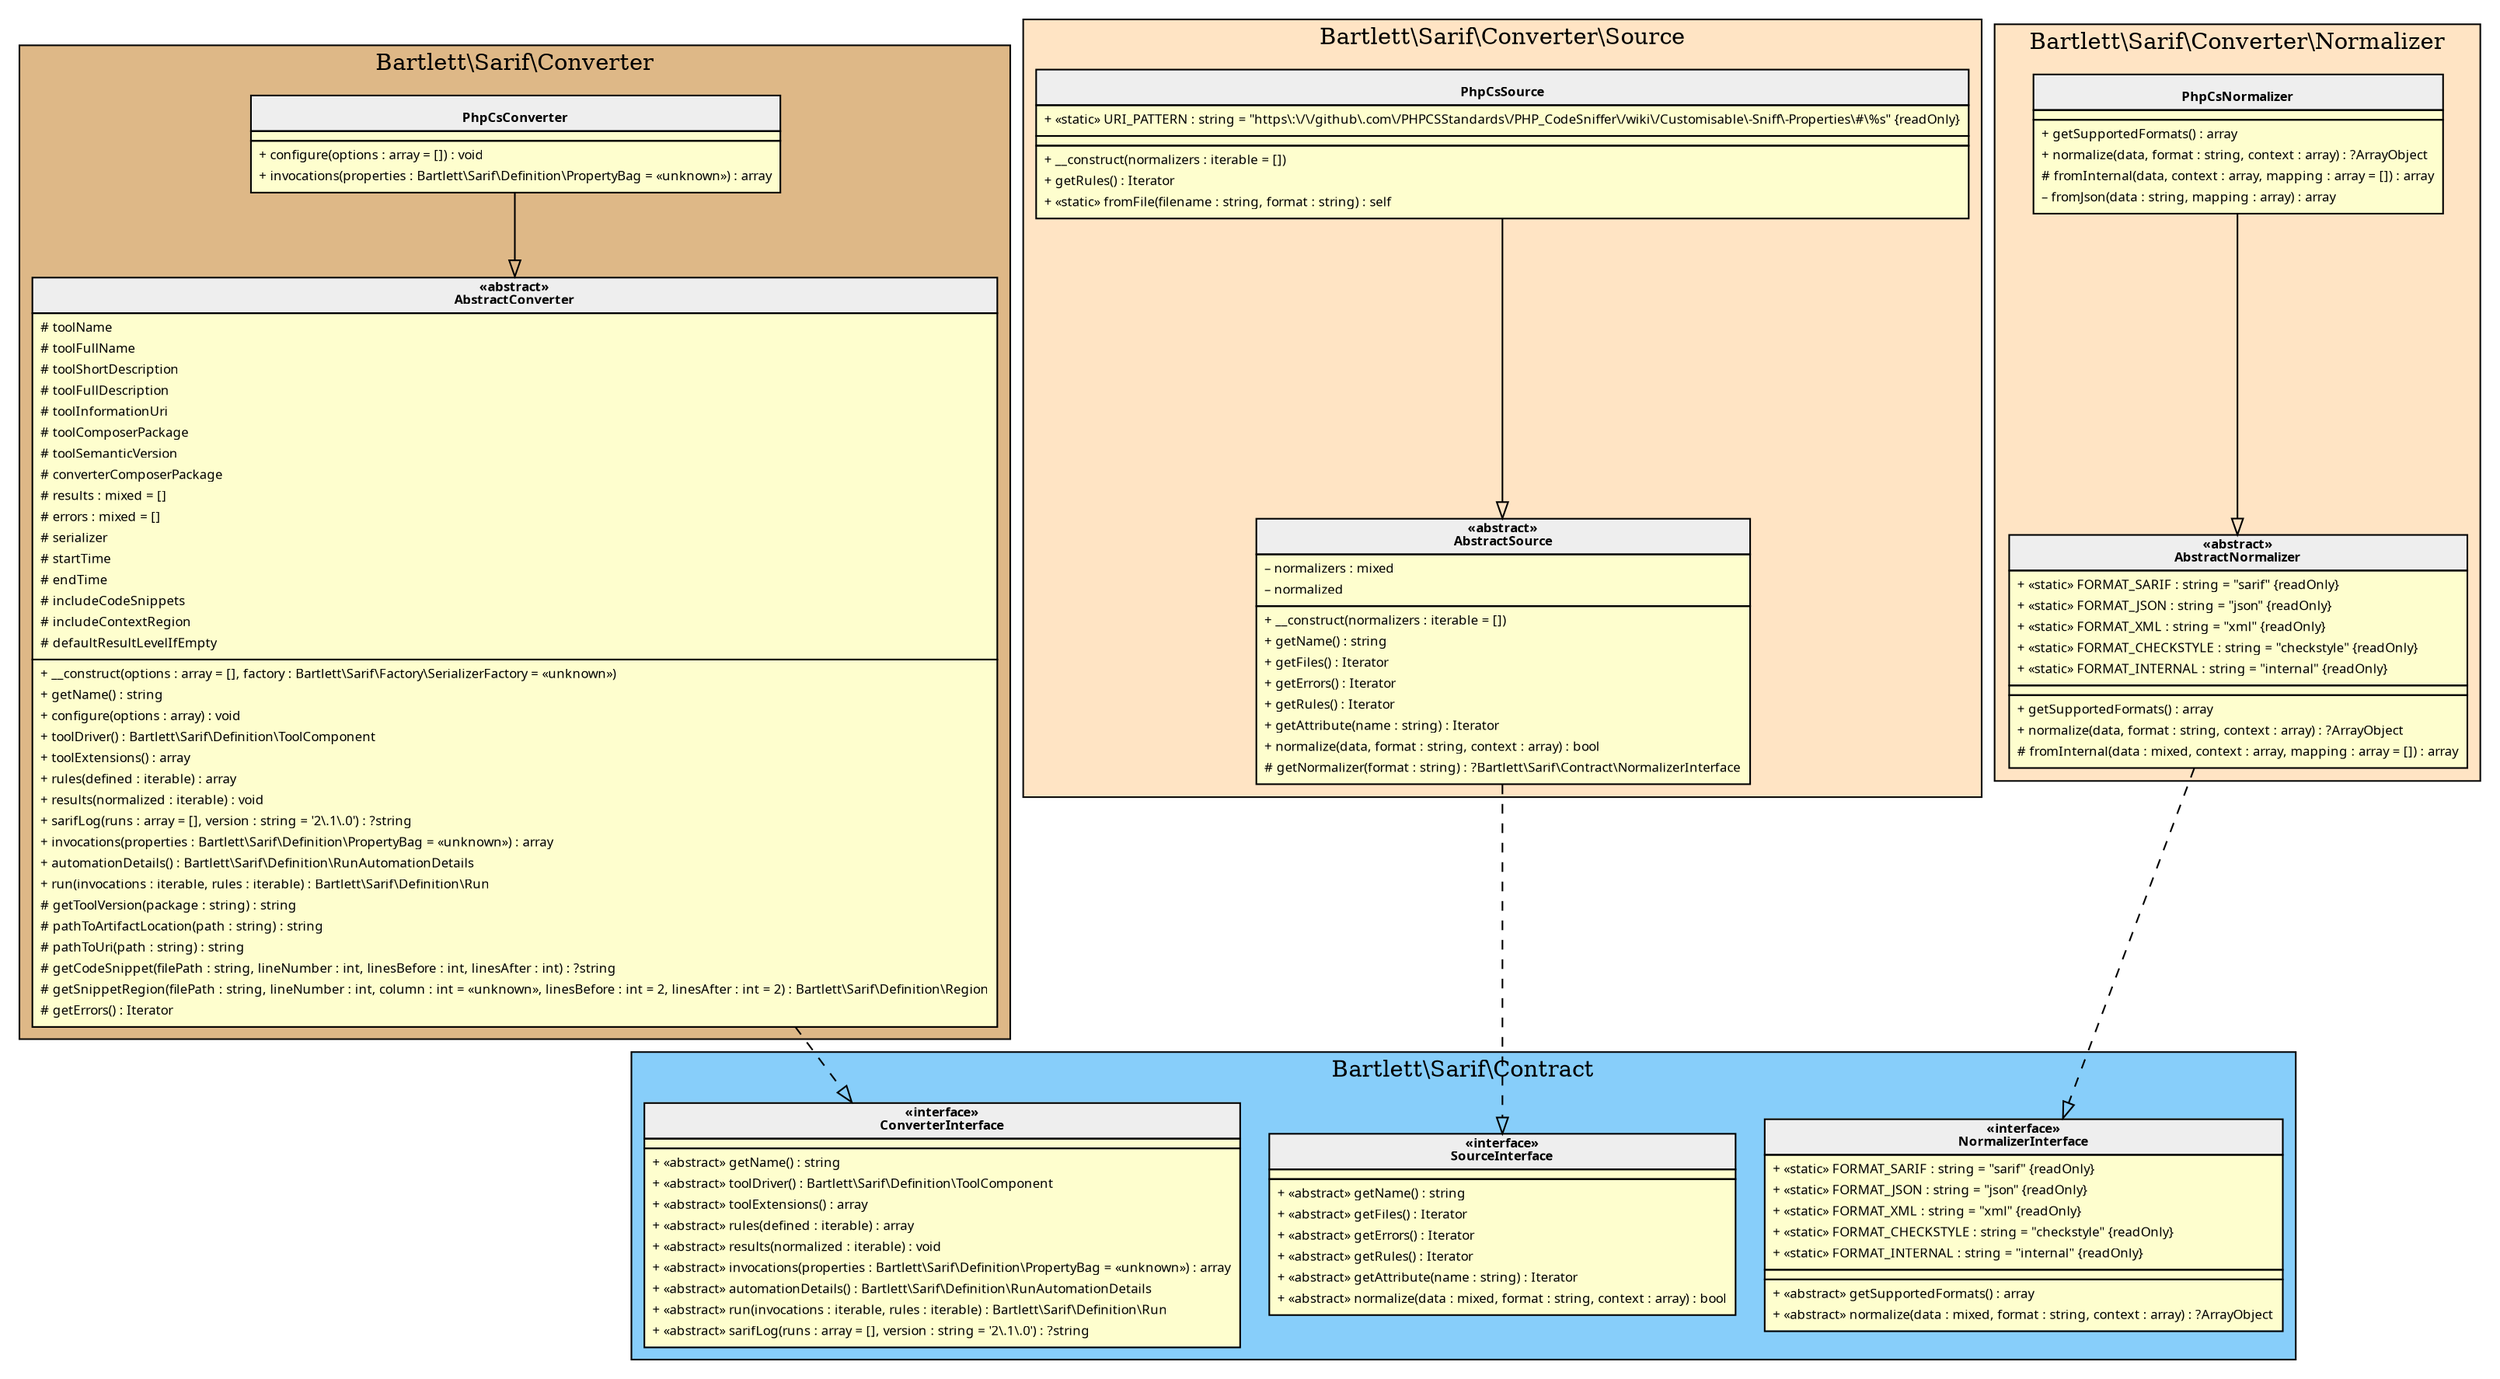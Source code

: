 digraph {
  graph [name="G" overlap="false" rankdir="TB" bgcolor="transparent"]
  node [fontname="Verdana" fontsize=8 shape="none" margin=0 fillcolor="#FEFECE" style="filled"]
  edge [fontname="Verdana" fontsize=8]
  subgraph cluster_0 {
    graph [bgcolor="BurlyWood"]
    label = "Bartlett\\Sarif\\Converter"
    "Bartlett\\Sarif\\Converter\\PhpCsConverter" [shape="none" label=<
<table cellspacing="0" border="0" cellborder="1">
    <tr><td bgcolor="#eeeeee"><b><br/>PhpCsConverter</b></td></tr>
    <tr><td></td></tr>
    <tr><td><table border="0" cellspacing="0" cellpadding="2">
    <tr><td align="left">+ configure(options : array = []) : void</td></tr>
    <tr><td align="left">+ invocations(properties : Bartlett\\Sarif\\Definition\\PropertyBag = «unknown») : array</td></tr>
</table></td></tr>
</table>>]
    "Bartlett\\Sarif\\Converter\\AbstractConverter" [shape="none" label=<
<table cellspacing="0" border="0" cellborder="1">
    <tr><td bgcolor="#eeeeee"><b>«abstract»<br/>AbstractConverter</b></td></tr>
    <tr><td><table border="0" cellspacing="0" cellpadding="2">
    <tr><td align="left"># toolName</td></tr>
    <tr><td align="left"># toolFullName</td></tr>
    <tr><td align="left"># toolShortDescription</td></tr>
    <tr><td align="left"># toolFullDescription</td></tr>
    <tr><td align="left"># toolInformationUri</td></tr>
    <tr><td align="left"># toolComposerPackage</td></tr>
    <tr><td align="left"># toolSemanticVersion</td></tr>
    <tr><td align="left"># converterComposerPackage</td></tr>
    <tr><td align="left"># results : mixed = []</td></tr>
    <tr><td align="left"># errors : mixed = []</td></tr>
    <tr><td align="left"># serializer</td></tr>
    <tr><td align="left"># startTime</td></tr>
    <tr><td align="left"># endTime</td></tr>
    <tr><td align="left"># includeCodeSnippets</td></tr>
    <tr><td align="left"># includeContextRegion</td></tr>
    <tr><td align="left"># defaultResultLevelIfEmpty</td></tr>
</table></td></tr>
    <tr><td><table border="0" cellspacing="0" cellpadding="2">
    <tr><td align="left">+ __construct(options : array = [], factory : Bartlett\\Sarif\\Factory\\SerializerFactory = «unknown»)</td></tr>
    <tr><td align="left">+ getName() : string</td></tr>
    <tr><td align="left">+ configure(options : array) : void</td></tr>
    <tr><td align="left">+ toolDriver() : Bartlett\\Sarif\\Definition\\ToolComponent</td></tr>
    <tr><td align="left">+ toolExtensions() : array</td></tr>
    <tr><td align="left">+ rules(defined : iterable) : array</td></tr>
    <tr><td align="left">+ results(normalized : iterable) : void</td></tr>
    <tr><td align="left">+ sarifLog(runs : array = [], version : string = '2\.1\.0') : ?string</td></tr>
    <tr><td align="left">+ invocations(properties : Bartlett\\Sarif\\Definition\\PropertyBag = «unknown») : array</td></tr>
    <tr><td align="left">+ automationDetails() : Bartlett\\Sarif\\Definition\\RunAutomationDetails</td></tr>
    <tr><td align="left">+ run(invocations : iterable, rules : iterable) : Bartlett\\Sarif\\Definition\\Run</td></tr>
    <tr><td align="left"># getToolVersion(package : string) : string</td></tr>
    <tr><td align="left"># pathToArtifactLocation(path : string) : string</td></tr>
    <tr><td align="left"># pathToUri(path : string) : string</td></tr>
    <tr><td align="left"># getCodeSnippet(filePath : string, lineNumber : int, linesBefore : int, linesAfter : int) : ?string</td></tr>
    <tr><td align="left"># getSnippetRegion(filePath : string, lineNumber : int, column : int = «unknown», linesBefore : int = 2, linesAfter : int = 2) : Bartlett\\Sarif\\Definition\\Region</td></tr>
    <tr><td align="left"># getErrors() : Iterator</td></tr>
</table></td></tr>
</table>>]
  }
  subgraph cluster_1 {
    graph [bgcolor="LightSkyBlue"]
    label = "Bartlett\\Sarif\\Contract"
    "Bartlett\\Sarif\\Contract\\ConverterInterface" [shape="none" label=<
<table cellspacing="0" border="0" cellborder="1">
    <tr><td bgcolor="#eeeeee"><b>«interface»<br/>ConverterInterface</b></td></tr>
    <tr><td></td></tr>
    <tr><td><table border="0" cellspacing="0" cellpadding="2">
    <tr><td align="left">+ «abstract» getName() : string</td></tr>
    <tr><td align="left">+ «abstract» toolDriver() : Bartlett\\Sarif\\Definition\\ToolComponent</td></tr>
    <tr><td align="left">+ «abstract» toolExtensions() : array</td></tr>
    <tr><td align="left">+ «abstract» rules(defined : iterable) : array</td></tr>
    <tr><td align="left">+ «abstract» results(normalized : iterable) : void</td></tr>
    <tr><td align="left">+ «abstract» invocations(properties : Bartlett\\Sarif\\Definition\\PropertyBag = «unknown») : array</td></tr>
    <tr><td align="left">+ «abstract» automationDetails() : Bartlett\\Sarif\\Definition\\RunAutomationDetails</td></tr>
    <tr><td align="left">+ «abstract» run(invocations : iterable, rules : iterable) : Bartlett\\Sarif\\Definition\\Run</td></tr>
    <tr><td align="left">+ «abstract» sarifLog(runs : array = [], version : string = '2\.1\.0') : ?string</td></tr>
</table></td></tr>
</table>>]
    "Bartlett\\Sarif\\Contract\\SourceInterface" [shape="none" label=<
<table cellspacing="0" border="0" cellborder="1">
    <tr><td bgcolor="#eeeeee"><b>«interface»<br/>SourceInterface</b></td></tr>
    <tr><td></td></tr>
    <tr><td><table border="0" cellspacing="0" cellpadding="2">
    <tr><td align="left">+ «abstract» getName() : string</td></tr>
    <tr><td align="left">+ «abstract» getFiles() : Iterator</td></tr>
    <tr><td align="left">+ «abstract» getErrors() : Iterator</td></tr>
    <tr><td align="left">+ «abstract» getRules() : Iterator</td></tr>
    <tr><td align="left">+ «abstract» getAttribute(name : string) : Iterator</td></tr>
    <tr><td align="left">+ «abstract» normalize(data : mixed, format : string, context : array) : bool</td></tr>
</table></td></tr>
</table>>]
    "Bartlett\\Sarif\\Contract\\NormalizerInterface" [shape="none" label=<
<table cellspacing="0" border="0" cellborder="1">
    <tr><td bgcolor="#eeeeee"><b>«interface»<br/>NormalizerInterface</b></td></tr>
    <tr><td><table border="0" cellspacing="0" cellpadding="2">
    <tr><td align="left">+ «static» FORMAT_SARIF : string = "sarif" {readOnly}</td></tr>
    <tr><td align="left">+ «static» FORMAT_JSON : string = "json" {readOnly}</td></tr>
    <tr><td align="left">+ «static» FORMAT_XML : string = "xml" {readOnly}</td></tr>
    <tr><td align="left">+ «static» FORMAT_CHECKSTYLE : string = "checkstyle" {readOnly}</td></tr>
    <tr><td align="left">+ «static» FORMAT_INTERNAL : string = "internal" {readOnly}</td></tr>
</table></td></tr>
    <tr><td></td></tr>
    <tr><td><table border="0" cellspacing="0" cellpadding="2">
    <tr><td align="left">+ «abstract» getSupportedFormats() : array</td></tr>
    <tr><td align="left">+ «abstract» normalize(data : mixed, format : string, context : array) : ?ArrayObject</td></tr>
</table></td></tr>
</table>>]
  }
  subgraph cluster_2 {
    graph [bgcolor="Bisque"]
    label = "Bartlett\\Sarif\\Converter\\Source"
    "Bartlett\\Sarif\\Converter\\Source\\PhpCsSource" [shape="none" label=<
<table cellspacing="0" border="0" cellborder="1">
    <tr><td bgcolor="#eeeeee"><b><br/>PhpCsSource</b></td></tr>
    <tr><td><table border="0" cellspacing="0" cellpadding="2">
    <tr><td align="left">+ «static» URI_PATTERN : string = "https\:\/\/github\.com\/PHPCSStandards\/PHP_CodeSniffer\/wiki\/Customisable\-Sniff\-Properties\#\%s" {readOnly}</td></tr>
</table></td></tr>
    <tr><td></td></tr>
    <tr><td><table border="0" cellspacing="0" cellpadding="2">
    <tr><td align="left">+ __construct(normalizers : iterable = [])</td></tr>
    <tr><td align="left">+ getRules() : Iterator</td></tr>
    <tr><td align="left">+ «static» fromFile(filename : string, format : string) : self</td></tr>
</table></td></tr>
</table>>]
    "Bartlett\\Sarif\\Converter\\Source\\AbstractSource" [shape="none" label=<
<table cellspacing="0" border="0" cellborder="1">
    <tr><td bgcolor="#eeeeee"><b>«abstract»<br/>AbstractSource</b></td></tr>
    <tr><td><table border="0" cellspacing="0" cellpadding="2">
    <tr><td align="left">– normalizers : mixed</td></tr>
    <tr><td align="left">– normalized</td></tr>
</table></td></tr>
    <tr><td><table border="0" cellspacing="0" cellpadding="2">
    <tr><td align="left">+ __construct(normalizers : iterable = [])</td></tr>
    <tr><td align="left">+ getName() : string</td></tr>
    <tr><td align="left">+ getFiles() : Iterator</td></tr>
    <tr><td align="left">+ getErrors() : Iterator</td></tr>
    <tr><td align="left">+ getRules() : Iterator</td></tr>
    <tr><td align="left">+ getAttribute(name : string) : Iterator</td></tr>
    <tr><td align="left">+ normalize(data, format : string, context : array) : bool</td></tr>
    <tr><td align="left"># getNormalizer(format : string) : ?Bartlett\\Sarif\\Contract\\NormalizerInterface</td></tr>
</table></td></tr>
</table>>]
  }
  subgraph cluster_3 {
    graph [bgcolor="Bisque"]
    label = "Bartlett\\Sarif\\Converter\\Normalizer"
    "Bartlett\\Sarif\\Converter\\Normalizer\\PhpCsNormalizer" [shape="none" label=<
<table cellspacing="0" border="0" cellborder="1">
    <tr><td bgcolor="#eeeeee"><b><br/>PhpCsNormalizer</b></td></tr>
    <tr><td></td></tr>
    <tr><td><table border="0" cellspacing="0" cellpadding="2">
    <tr><td align="left">+ getSupportedFormats() : array</td></tr>
    <tr><td align="left">+ normalize(data, format : string, context : array) : ?ArrayObject</td></tr>
    <tr><td align="left"># fromInternal(data, context : array, mapping : array = []) : array</td></tr>
    <tr><td align="left">– fromJson(data : string, mapping : array) : array</td></tr>
</table></td></tr>
</table>>]
    "Bartlett\\Sarif\\Converter\\Normalizer\\AbstractNormalizer" [shape="none" label=<
<table cellspacing="0" border="0" cellborder="1">
    <tr><td bgcolor="#eeeeee"><b>«abstract»<br/>AbstractNormalizer</b></td></tr>
    <tr><td><table border="0" cellspacing="0" cellpadding="2">
    <tr><td align="left">+ «static» FORMAT_SARIF : string = "sarif" {readOnly}</td></tr>
    <tr><td align="left">+ «static» FORMAT_JSON : string = "json" {readOnly}</td></tr>
    <tr><td align="left">+ «static» FORMAT_XML : string = "xml" {readOnly}</td></tr>
    <tr><td align="left">+ «static» FORMAT_CHECKSTYLE : string = "checkstyle" {readOnly}</td></tr>
    <tr><td align="left">+ «static» FORMAT_INTERNAL : string = "internal" {readOnly}</td></tr>
</table></td></tr>
    <tr><td></td></tr>
    <tr><td><table border="0" cellspacing="0" cellpadding="2">
    <tr><td align="left">+ getSupportedFormats() : array</td></tr>
    <tr><td align="left">+ normalize(data, format : string, context : array) : ?ArrayObject</td></tr>
    <tr><td align="left"># fromInternal(data : mixed, context : array, mapping : array = []) : array</td></tr>
</table></td></tr>
</table>>]
  }
  "Bartlett\\Sarif\\Converter\\AbstractConverter" -> "Bartlett\\Sarif\\Contract\\ConverterInterface" [arrowhead="empty" style="dashed"]
  "Bartlett\\Sarif\\Converter\\PhpCsConverter" -> "Bartlett\\Sarif\\Converter\\AbstractConverter" [arrowhead="empty" style="filled"]
  "Bartlett\\Sarif\\Converter\\Source\\AbstractSource" -> "Bartlett\\Sarif\\Contract\\SourceInterface" [arrowhead="empty" style="dashed"]
  "Bartlett\\Sarif\\Converter\\Source\\PhpCsSource" -> "Bartlett\\Sarif\\Converter\\Source\\AbstractSource" [arrowhead="empty" style="filled"]
  "Bartlett\\Sarif\\Converter\\Normalizer\\AbstractNormalizer" -> "Bartlett\\Sarif\\Contract\\NormalizerInterface" [arrowhead="empty" style="dashed"]
  "Bartlett\\Sarif\\Converter\\Normalizer\\PhpCsNormalizer" -> "Bartlett\\Sarif\\Converter\\Normalizer\\AbstractNormalizer" [arrowhead="empty" style="filled"]
}
